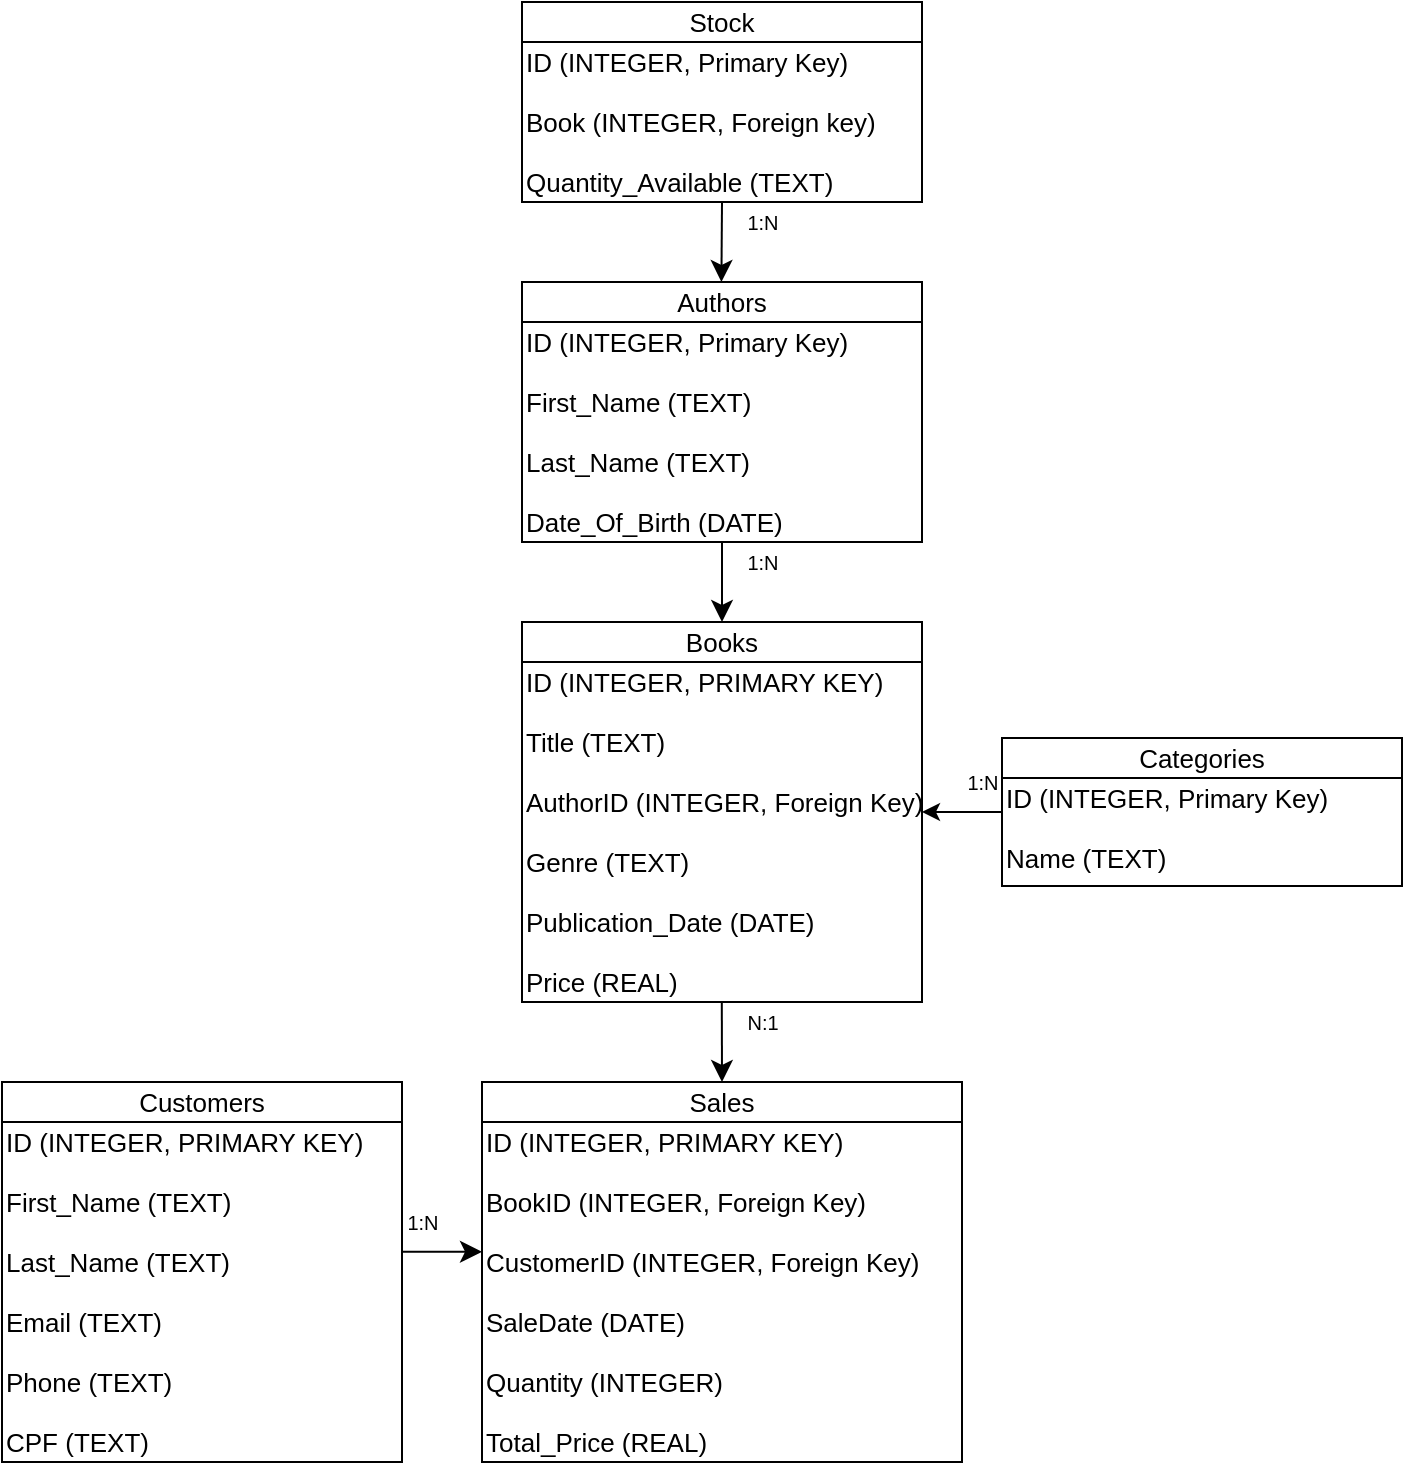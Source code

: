 <mxfile version="27.0.1">
  <diagram name="Página-1" id="o4K2YFYTn6cbgYB524_O">
    <mxGraphModel dx="1197" dy="1877" grid="1" gridSize="10" guides="1" tooltips="1" connect="1" arrows="1" fold="1" page="1" pageScale="1" pageWidth="827" pageHeight="1169" math="0" shadow="0">
      <root>
        <mxCell id="0" />
        <mxCell id="1" parent="0" />
        <mxCell id="eJLFgSkFlAxGA1zm92NA-1" value="&lt;span style=&quot;font-weight: normal;&quot;&gt;&lt;font style=&quot;font-size: 13px;&quot;&gt;Books&lt;/font&gt;&lt;/span&gt;" style="swimlane;whiteSpace=wrap;html=1;startSize=20;" parent="1" vertex="1">
          <mxGeometry x="320" y="-730" width="200" height="190" as="geometry" />
        </mxCell>
        <mxCell id="eJLFgSkFlAxGA1zm92NA-2" value="ID (INTEGER, PRIMARY KEY)" style="text;strokeColor=none;fillColor=none;html=1;fontSize=13;fontStyle=0;verticalAlign=middle;align=left;" parent="eJLFgSkFlAxGA1zm92NA-1" vertex="1">
          <mxGeometry y="20" width="200" height="20" as="geometry" />
        </mxCell>
        <mxCell id="eJLFgSkFlAxGA1zm92NA-3" value="Title (TEXT)" style="text;strokeColor=none;fillColor=none;html=1;fontSize=13;fontStyle=0;verticalAlign=middle;align=left;labelPosition=center;verticalLabelPosition=middle;" parent="eJLFgSkFlAxGA1zm92NA-1" vertex="1">
          <mxGeometry y="50" width="200" height="20" as="geometry" />
        </mxCell>
        <mxCell id="eJLFgSkFlAxGA1zm92NA-4" value="AuthorID (INTEGER, Foreign Key)" style="text;strokeColor=none;fillColor=none;html=1;fontSize=13;fontStyle=0;verticalAlign=middle;align=left;" parent="eJLFgSkFlAxGA1zm92NA-1" vertex="1">
          <mxGeometry y="80" width="200" height="20" as="geometry" />
        </mxCell>
        <mxCell id="eJLFgSkFlAxGA1zm92NA-5" value="Genre (TEXT)" style="text;strokeColor=none;fillColor=none;html=1;fontSize=13;fontStyle=0;verticalAlign=middle;align=left;" parent="eJLFgSkFlAxGA1zm92NA-1" vertex="1">
          <mxGeometry y="110" width="200" height="20" as="geometry" />
        </mxCell>
        <mxCell id="eJLFgSkFlAxGA1zm92NA-6" value="Publication_Date (DATE)" style="text;strokeColor=none;fillColor=none;html=1;fontSize=13;fontStyle=0;verticalAlign=middle;align=left;" parent="eJLFgSkFlAxGA1zm92NA-1" vertex="1">
          <mxGeometry y="140" width="200" height="20" as="geometry" />
        </mxCell>
        <mxCell id="eJLFgSkFlAxGA1zm92NA-7" value="Price (REAL)" style="text;strokeColor=none;fillColor=none;html=1;fontSize=13;fontStyle=0;verticalAlign=middle;align=left;" parent="eJLFgSkFlAxGA1zm92NA-1" vertex="1">
          <mxGeometry y="170" width="200" height="20" as="geometry" />
        </mxCell>
        <mxCell id="eJLFgSkFlAxGA1zm92NA-8" value="&lt;span style=&quot;font-weight: normal;&quot;&gt;&lt;font style=&quot;font-size: 13px;&quot;&gt;Authors&lt;/font&gt;&lt;/span&gt;" style="swimlane;whiteSpace=wrap;html=1;startSize=20;" parent="1" vertex="1">
          <mxGeometry x="320" y="-900" width="200" height="130" as="geometry" />
        </mxCell>
        <mxCell id="eJLFgSkFlAxGA1zm92NA-9" value="ID (INTEGER, Primary Key)" style="text;strokeColor=none;fillColor=none;html=1;fontSize=13;fontStyle=0;verticalAlign=middle;align=left;" parent="eJLFgSkFlAxGA1zm92NA-8" vertex="1">
          <mxGeometry y="20" width="200" height="20" as="geometry" />
        </mxCell>
        <mxCell id="eJLFgSkFlAxGA1zm92NA-10" value="First_Name (TEXT)" style="text;strokeColor=none;fillColor=none;html=1;fontSize=13;fontStyle=0;verticalAlign=middle;align=left;labelPosition=center;verticalLabelPosition=middle;" parent="eJLFgSkFlAxGA1zm92NA-8" vertex="1">
          <mxGeometry y="50" width="200" height="20" as="geometry" />
        </mxCell>
        <mxCell id="eJLFgSkFlAxGA1zm92NA-11" value="Last_Name (TEXT)" style="text;strokeColor=none;fillColor=none;html=1;fontSize=13;fontStyle=0;verticalAlign=middle;align=left;" parent="eJLFgSkFlAxGA1zm92NA-8" vertex="1">
          <mxGeometry y="80" width="200" height="20" as="geometry" />
        </mxCell>
        <mxCell id="eJLFgSkFlAxGA1zm92NA-12" value="Date_Of_Birth (DATE)" style="text;strokeColor=none;fillColor=none;html=1;fontSize=13;fontStyle=0;verticalAlign=middle;align=left;" parent="eJLFgSkFlAxGA1zm92NA-8" vertex="1">
          <mxGeometry y="110" width="200" height="20" as="geometry" />
        </mxCell>
        <mxCell id="eJLFgSkFlAxGA1zm92NA-13" value="" style="edgeStyle=segmentEdgeStyle;endArrow=classic;html=1;curved=0;rounded=0;endSize=8;startSize=8;exitX=0.5;exitY=1;exitDx=0;exitDy=0;entryX=0.5;entryY=0;entryDx=0;entryDy=0;" parent="1" source="eJLFgSkFlAxGA1zm92NA-12" target="eJLFgSkFlAxGA1zm92NA-1" edge="1">
          <mxGeometry width="50" height="50" relative="1" as="geometry">
            <mxPoint x="420" y="-754" as="sourcePoint" />
            <mxPoint x="430" y="-764" as="targetPoint" />
          </mxGeometry>
        </mxCell>
        <mxCell id="eJLFgSkFlAxGA1zm92NA-14" value="1:N" style="text;strokeColor=none;fillColor=none;html=1;fontSize=10;fontStyle=0;verticalAlign=middle;align=center;" parent="1" vertex="1">
          <mxGeometry x="430" y="-770" width="20" height="20" as="geometry" />
        </mxCell>
        <mxCell id="eJLFgSkFlAxGA1zm92NA-15" value="&lt;span style=&quot;font-weight: normal;&quot;&gt;&lt;font style=&quot;font-size: 13px;&quot;&gt;Sales&lt;/font&gt;&lt;/span&gt;" style="swimlane;whiteSpace=wrap;html=1;startSize=20;" parent="1" vertex="1">
          <mxGeometry x="300" y="-500" width="240" height="190" as="geometry" />
        </mxCell>
        <mxCell id="eJLFgSkFlAxGA1zm92NA-16" value="ID (INTEGER, PRIMARY KEY)" style="text;strokeColor=none;fillColor=none;html=1;fontSize=13;fontStyle=0;verticalAlign=middle;align=left;" parent="eJLFgSkFlAxGA1zm92NA-15" vertex="1">
          <mxGeometry y="20" width="200" height="20" as="geometry" />
        </mxCell>
        <mxCell id="eJLFgSkFlAxGA1zm92NA-17" value="BookID (INTEGER, Foreign Key)" style="text;strokeColor=none;fillColor=none;html=1;fontSize=13;fontStyle=0;verticalAlign=middle;align=left;labelPosition=center;verticalLabelPosition=middle;" parent="eJLFgSkFlAxGA1zm92NA-15" vertex="1">
          <mxGeometry y="50" width="200" height="20" as="geometry" />
        </mxCell>
        <mxCell id="eJLFgSkFlAxGA1zm92NA-18" value="CustomerID (INTEGER, Foreign Key)" style="text;strokeColor=none;fillColor=none;html=1;fontSize=13;fontStyle=0;verticalAlign=middle;align=left;" parent="eJLFgSkFlAxGA1zm92NA-15" vertex="1">
          <mxGeometry y="80" width="200" height="20" as="geometry" />
        </mxCell>
        <mxCell id="eJLFgSkFlAxGA1zm92NA-19" value="SaleDate (DATE)" style="text;strokeColor=none;fillColor=none;html=1;fontSize=13;fontStyle=0;verticalAlign=middle;align=left;" parent="eJLFgSkFlAxGA1zm92NA-15" vertex="1">
          <mxGeometry y="110" width="200" height="20" as="geometry" />
        </mxCell>
        <mxCell id="eJLFgSkFlAxGA1zm92NA-20" value="Quantity (INTEGER)" style="text;strokeColor=none;fillColor=none;html=1;fontSize=13;fontStyle=0;verticalAlign=middle;align=left;" parent="eJLFgSkFlAxGA1zm92NA-15" vertex="1">
          <mxGeometry y="140" width="200" height="20" as="geometry" />
        </mxCell>
        <mxCell id="eJLFgSkFlAxGA1zm92NA-21" value="Total_Price (REAL)" style="text;strokeColor=none;fillColor=none;html=1;fontSize=13;fontStyle=0;verticalAlign=middle;align=left;" parent="eJLFgSkFlAxGA1zm92NA-15" vertex="1">
          <mxGeometry y="170" width="200" height="20" as="geometry" />
        </mxCell>
        <mxCell id="eJLFgSkFlAxGA1zm92NA-22" value="&lt;span style=&quot;font-weight: normal;&quot;&gt;&lt;font style=&quot;font-size: 13px;&quot;&gt;Customers&lt;/font&gt;&lt;/span&gt;" style="swimlane;whiteSpace=wrap;html=1;startSize=20;" parent="1" vertex="1">
          <mxGeometry x="60" y="-500" width="200" height="190" as="geometry" />
        </mxCell>
        <mxCell id="eJLFgSkFlAxGA1zm92NA-23" value="ID (INTEGER, PRIMARY KEY)" style="text;strokeColor=none;fillColor=none;html=1;fontSize=13;fontStyle=0;verticalAlign=middle;align=left;" parent="eJLFgSkFlAxGA1zm92NA-22" vertex="1">
          <mxGeometry y="20" width="200" height="20" as="geometry" />
        </mxCell>
        <mxCell id="eJLFgSkFlAxGA1zm92NA-24" value="First_Name (TEXT)" style="text;strokeColor=none;fillColor=none;html=1;fontSize=13;fontStyle=0;verticalAlign=middle;align=left;labelPosition=center;verticalLabelPosition=middle;" parent="eJLFgSkFlAxGA1zm92NA-22" vertex="1">
          <mxGeometry y="50" width="200" height="20" as="geometry" />
        </mxCell>
        <mxCell id="eJLFgSkFlAxGA1zm92NA-25" value="Last_Name (TEXT)" style="text;strokeColor=none;fillColor=none;html=1;fontSize=13;fontStyle=0;verticalAlign=middle;align=left;" parent="eJLFgSkFlAxGA1zm92NA-22" vertex="1">
          <mxGeometry y="80" width="200" height="20" as="geometry" />
        </mxCell>
        <mxCell id="eJLFgSkFlAxGA1zm92NA-26" value="Email (TEXT)" style="text;strokeColor=none;fillColor=none;html=1;fontSize=13;fontStyle=0;verticalAlign=middle;align=left;" parent="eJLFgSkFlAxGA1zm92NA-22" vertex="1">
          <mxGeometry y="110" width="200" height="20" as="geometry" />
        </mxCell>
        <mxCell id="eJLFgSkFlAxGA1zm92NA-27" value="Phone (TEXT)" style="text;strokeColor=none;fillColor=none;html=1;fontSize=13;fontStyle=0;verticalAlign=middle;align=left;" parent="eJLFgSkFlAxGA1zm92NA-22" vertex="1">
          <mxGeometry y="140" width="200" height="20" as="geometry" />
        </mxCell>
        <mxCell id="eJLFgSkFlAxGA1zm92NA-28" value="CPF (TEXT)" style="text;strokeColor=none;fillColor=none;html=1;fontSize=13;fontStyle=0;verticalAlign=middle;align=left;" parent="eJLFgSkFlAxGA1zm92NA-22" vertex="1">
          <mxGeometry y="170" width="200" height="20" as="geometry" />
        </mxCell>
        <mxCell id="eJLFgSkFlAxGA1zm92NA-29" value="" style="edgeStyle=segmentEdgeStyle;endArrow=classic;html=1;curved=0;rounded=0;endSize=8;startSize=8;entryX=0.5;entryY=0;entryDx=0;entryDy=0;" parent="1" target="eJLFgSkFlAxGA1zm92NA-15" edge="1">
          <mxGeometry width="50" height="50" relative="1" as="geometry">
            <mxPoint x="419.9" y="-540" as="sourcePoint" />
            <mxPoint x="419.9" y="-520" as="targetPoint" />
          </mxGeometry>
        </mxCell>
        <mxCell id="eJLFgSkFlAxGA1zm92NA-30" value="1:N" style="text;strokeColor=none;fillColor=none;html=1;fontSize=10;fontStyle=0;verticalAlign=middle;align=center;" parent="1" vertex="1">
          <mxGeometry x="260" y="-440" width="20" height="20" as="geometry" />
        </mxCell>
        <mxCell id="eJLFgSkFlAxGA1zm92NA-31" value="" style="edgeStyle=elbowEdgeStyle;elbow=horizontal;endArrow=classic;html=1;curved=0;rounded=0;endSize=8;startSize=8;" parent="1" edge="1">
          <mxGeometry width="50" height="50" relative="1" as="geometry">
            <mxPoint x="280" y="-415.1" as="sourcePoint" />
            <mxPoint x="300" y="-415.1" as="targetPoint" />
            <Array as="points">
              <mxPoint x="260" y="-415" />
            </Array>
          </mxGeometry>
        </mxCell>
        <mxCell id="eJLFgSkFlAxGA1zm92NA-32" value="N:1" style="text;strokeColor=none;fillColor=none;html=1;fontSize=10;fontStyle=0;verticalAlign=middle;align=center;" parent="1" vertex="1">
          <mxGeometry x="430" y="-540" width="20" height="20" as="geometry" />
        </mxCell>
        <mxCell id="eJLFgSkFlAxGA1zm92NA-33" value="&lt;span style=&quot;font-weight: normal;&quot;&gt;&lt;font style=&quot;font-size: 13px;&quot;&gt;Stock&lt;/font&gt;&lt;/span&gt;" style="swimlane;whiteSpace=wrap;html=1;startSize=20;" parent="1" vertex="1">
          <mxGeometry x="320" y="-1040" width="200" height="100" as="geometry" />
        </mxCell>
        <mxCell id="eJLFgSkFlAxGA1zm92NA-34" value="ID (INTEGER, Primary Key)" style="text;strokeColor=none;fillColor=none;html=1;fontSize=13;fontStyle=0;verticalAlign=middle;align=left;" parent="eJLFgSkFlAxGA1zm92NA-33" vertex="1">
          <mxGeometry y="20" width="200" height="20" as="geometry" />
        </mxCell>
        <mxCell id="eJLFgSkFlAxGA1zm92NA-35" value="Book (INTEGER, Foreign key)" style="text;strokeColor=none;fillColor=none;html=1;fontSize=13;fontStyle=0;verticalAlign=middle;align=left;labelPosition=center;verticalLabelPosition=middle;" parent="eJLFgSkFlAxGA1zm92NA-33" vertex="1">
          <mxGeometry y="50" width="200" height="20" as="geometry" />
        </mxCell>
        <mxCell id="eJLFgSkFlAxGA1zm92NA-36" value="Quantity_Available (TEXT)" style="text;strokeColor=none;fillColor=none;html=1;fontSize=13;fontStyle=0;verticalAlign=middle;align=left;" parent="eJLFgSkFlAxGA1zm92NA-33" vertex="1">
          <mxGeometry y="80" width="200" height="20" as="geometry" />
        </mxCell>
        <mxCell id="eJLFgSkFlAxGA1zm92NA-37" value="1:N" style="text;strokeColor=none;fillColor=none;html=1;fontSize=10;fontStyle=0;verticalAlign=middle;align=center;" parent="1" vertex="1">
          <mxGeometry x="430" y="-940" width="20" height="20" as="geometry" />
        </mxCell>
        <mxCell id="eJLFgSkFlAxGA1zm92NA-38" value="" style="edgeStyle=segmentEdgeStyle;endArrow=classic;html=1;curved=0;rounded=0;endSize=8;startSize=8;exitX=0.5;exitY=1;exitDx=0;exitDy=0;entryX=0.5;entryY=0;entryDx=0;entryDy=0;" parent="1" edge="1" source="eJLFgSkFlAxGA1zm92NA-36">
          <mxGeometry width="50" height="50" relative="1" as="geometry">
            <mxPoint x="419.71" y="-930" as="sourcePoint" />
            <mxPoint x="419.71" y="-900" as="targetPoint" />
          </mxGeometry>
        </mxCell>
        <mxCell id="eJLFgSkFlAxGA1zm92NA-39" style="edgeStyle=orthogonalEdgeStyle;rounded=0;orthogonalLoop=1;jettySize=auto;html=1;entryX=1;entryY=0.75;entryDx=0;entryDy=0;" parent="1" source="eJLFgSkFlAxGA1zm92NA-40" target="eJLFgSkFlAxGA1zm92NA-4" edge="1">
          <mxGeometry relative="1" as="geometry" />
        </mxCell>
        <mxCell id="eJLFgSkFlAxGA1zm92NA-40" value="&lt;span style=&quot;font-weight: normal;&quot;&gt;&lt;font style=&quot;font-size: 13px;&quot;&gt;Categories&lt;/font&gt;&lt;/span&gt;" style="swimlane;whiteSpace=wrap;html=1;startSize=20;" parent="1" vertex="1">
          <mxGeometry x="560" y="-672" width="200" height="74" as="geometry" />
        </mxCell>
        <mxCell id="eJLFgSkFlAxGA1zm92NA-41" value="ID (INTEGER, Primary Key)" style="text;strokeColor=none;fillColor=none;html=1;fontSize=13;fontStyle=0;verticalAlign=middle;align=left;" parent="eJLFgSkFlAxGA1zm92NA-40" vertex="1">
          <mxGeometry y="20" width="200" height="20" as="geometry" />
        </mxCell>
        <mxCell id="eJLFgSkFlAxGA1zm92NA-42" value="Name (TEXT)" style="text;strokeColor=none;fillColor=none;html=1;fontSize=13;fontStyle=0;verticalAlign=middle;align=left;labelPosition=center;verticalLabelPosition=middle;" parent="eJLFgSkFlAxGA1zm92NA-40" vertex="1">
          <mxGeometry y="50" width="200" height="20" as="geometry" />
        </mxCell>
        <mxCell id="eJLFgSkFlAxGA1zm92NA-43" value="1:N" style="text;strokeColor=none;fillColor=none;html=1;fontSize=10;fontStyle=0;verticalAlign=middle;align=center;" parent="1" vertex="1">
          <mxGeometry x="540" y="-660" width="20" height="20" as="geometry" />
        </mxCell>
      </root>
    </mxGraphModel>
  </diagram>
</mxfile>
